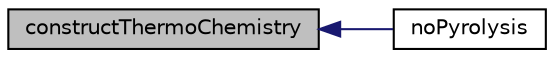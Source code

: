 digraph "constructThermoChemistry"
{
  bgcolor="transparent";
  edge [fontname="Helvetica",fontsize="10",labelfontname="Helvetica",labelfontsize="10"];
  node [fontname="Helvetica",fontsize="10",shape=record];
  rankdir="LR";
  Node1 [label="constructThermoChemistry",height=0.2,width=0.4,color="black", fillcolor="grey75", style="filled", fontcolor="black"];
  Node1 -> Node2 [dir="back",color="midnightblue",fontsize="10",style="solid",fontname="Helvetica"];
  Node2 [label="noPyrolysis",height=0.2,width=0.4,color="black",URL="$a01685.html#afcb2b87533e649e81eba1cd294802b5e",tooltip="Construct from type name and mesh. "];
}
